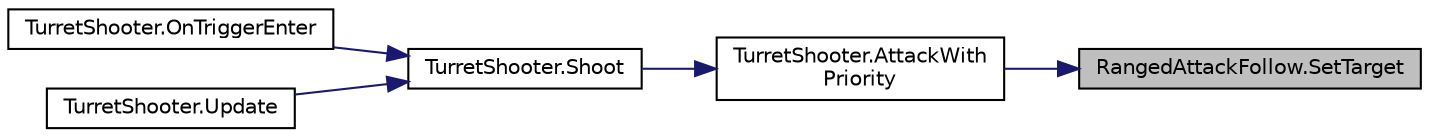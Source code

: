 digraph "RangedAttackFollow.SetTarget"
{
 // INTERACTIVE_SVG=YES
 // LATEX_PDF_SIZE
  edge [fontname="Helvetica",fontsize="10",labelfontname="Helvetica",labelfontsize="10"];
  node [fontname="Helvetica",fontsize="10",shape=record];
  rankdir="RL";
  Node1 [label="RangedAttackFollow.SetTarget",height=0.2,width=0.4,color="black", fillcolor="grey75", style="filled", fontcolor="black",tooltip="Initializes the ranged attack object and sets its properties accordingly"];
  Node1 -> Node2 [dir="back",color="midnightblue",fontsize="10",style="solid",fontname="Helvetica"];
  Node2 [label="TurretShooter.AttackWith\lPriority",height=0.2,width=0.4,color="black", fillcolor="white", style="filled",URL="$class_turret_shooter.html#a8be25a5629564093b66ab8d2b42692cc",tooltip=" "];
  Node2 -> Node3 [dir="back",color="midnightblue",fontsize="10",style="solid",fontname="Helvetica"];
  Node3 [label="TurretShooter.Shoot",height=0.2,width=0.4,color="black", fillcolor="white", style="filled",URL="$class_turret_shooter.html#abdbfe8d7746ee1e665f8da7e1a423bf7",tooltip=" "];
  Node3 -> Node4 [dir="back",color="midnightblue",fontsize="10",style="solid",fontname="Helvetica"];
  Node4 [label="TurretShooter.OnTriggerEnter",height=0.2,width=0.4,color="black", fillcolor="white", style="filled",URL="$class_turret_shooter.html#ac92c11affc1a61877bda45f9cedf9fe2",tooltip=" "];
  Node3 -> Node5 [dir="back",color="midnightblue",fontsize="10",style="solid",fontname="Helvetica"];
  Node5 [label="TurretShooter.Update",height=0.2,width=0.4,color="black", fillcolor="white", style="filled",URL="$class_turret_shooter.html#a97a7bfbe5851c8fc0280d021ebacb793",tooltip=" "];
}
